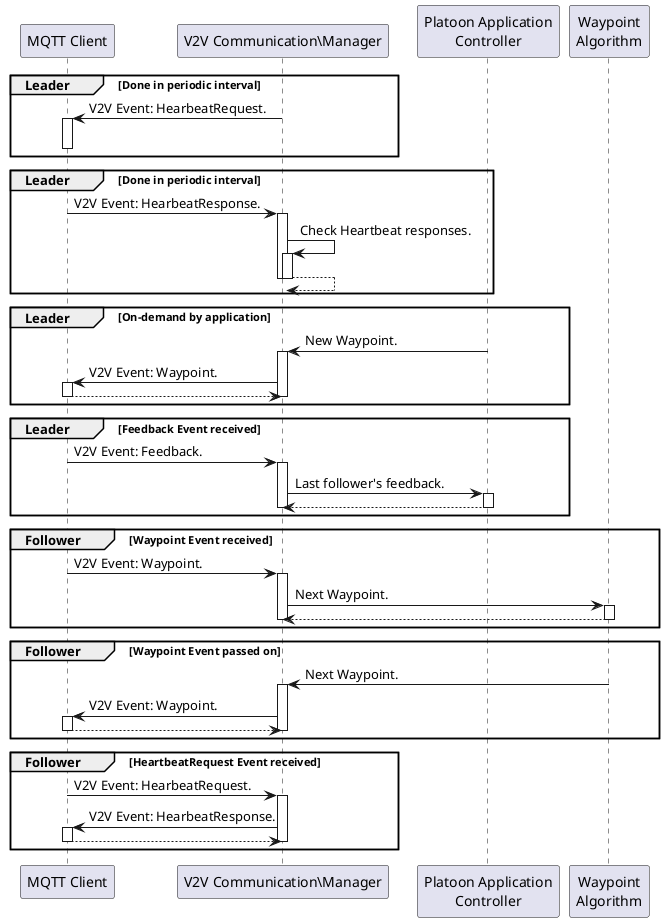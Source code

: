 @startuml VCMSequence

autoactivate on

participant "MQTT Client" as MQTT
participant "V2V Communication\Manager" as VCM
participant "Platoon Application\nController" as PAC
participant "Waypoint\nAlgorithm" as WA

group Leader [Done in periodic interval]
    VCM -> MQTT: V2V Event: HearbeatRequest.
    deactivate
end

group Leader [Done in periodic interval]
    MQTT -> VCM: V2V Event: HearbeatResponse.
    VCM -> VCM: Check Heartbeat responses.
    return
    deactivate
end

group Leader [On-demand by application]
    PAC -> VCM : New Waypoint.
    VCM -> MQTT: V2V Event: Waypoint.
    return
    deactivate
end

group Leader [Feedback Event received]
    MQTT -> VCM: V2V Event: Feedback.
    VCM -> PAC: Last follower's feedback.
    return
    deactivate
end

group Follower [Waypoint Event received]
    MQTT -> VCM: V2V Event: Waypoint.
    VCM -> WA:  Next Waypoint.
    return
    deactivate
end

group Follower [Waypoint Event passed on]
    WA -> VCM:  Next Waypoint.
    VCM -> MQTT: V2V Event: Waypoint.
    return
    deactivate
end

group Follower [HeartbeatRequest Event received]
    MQTT -> VCM: V2V Event: HearbeatRequest.
    VCM -> MQTT: V2V Event: HearbeatResponse.
    return
    deactivate
end

@enduml